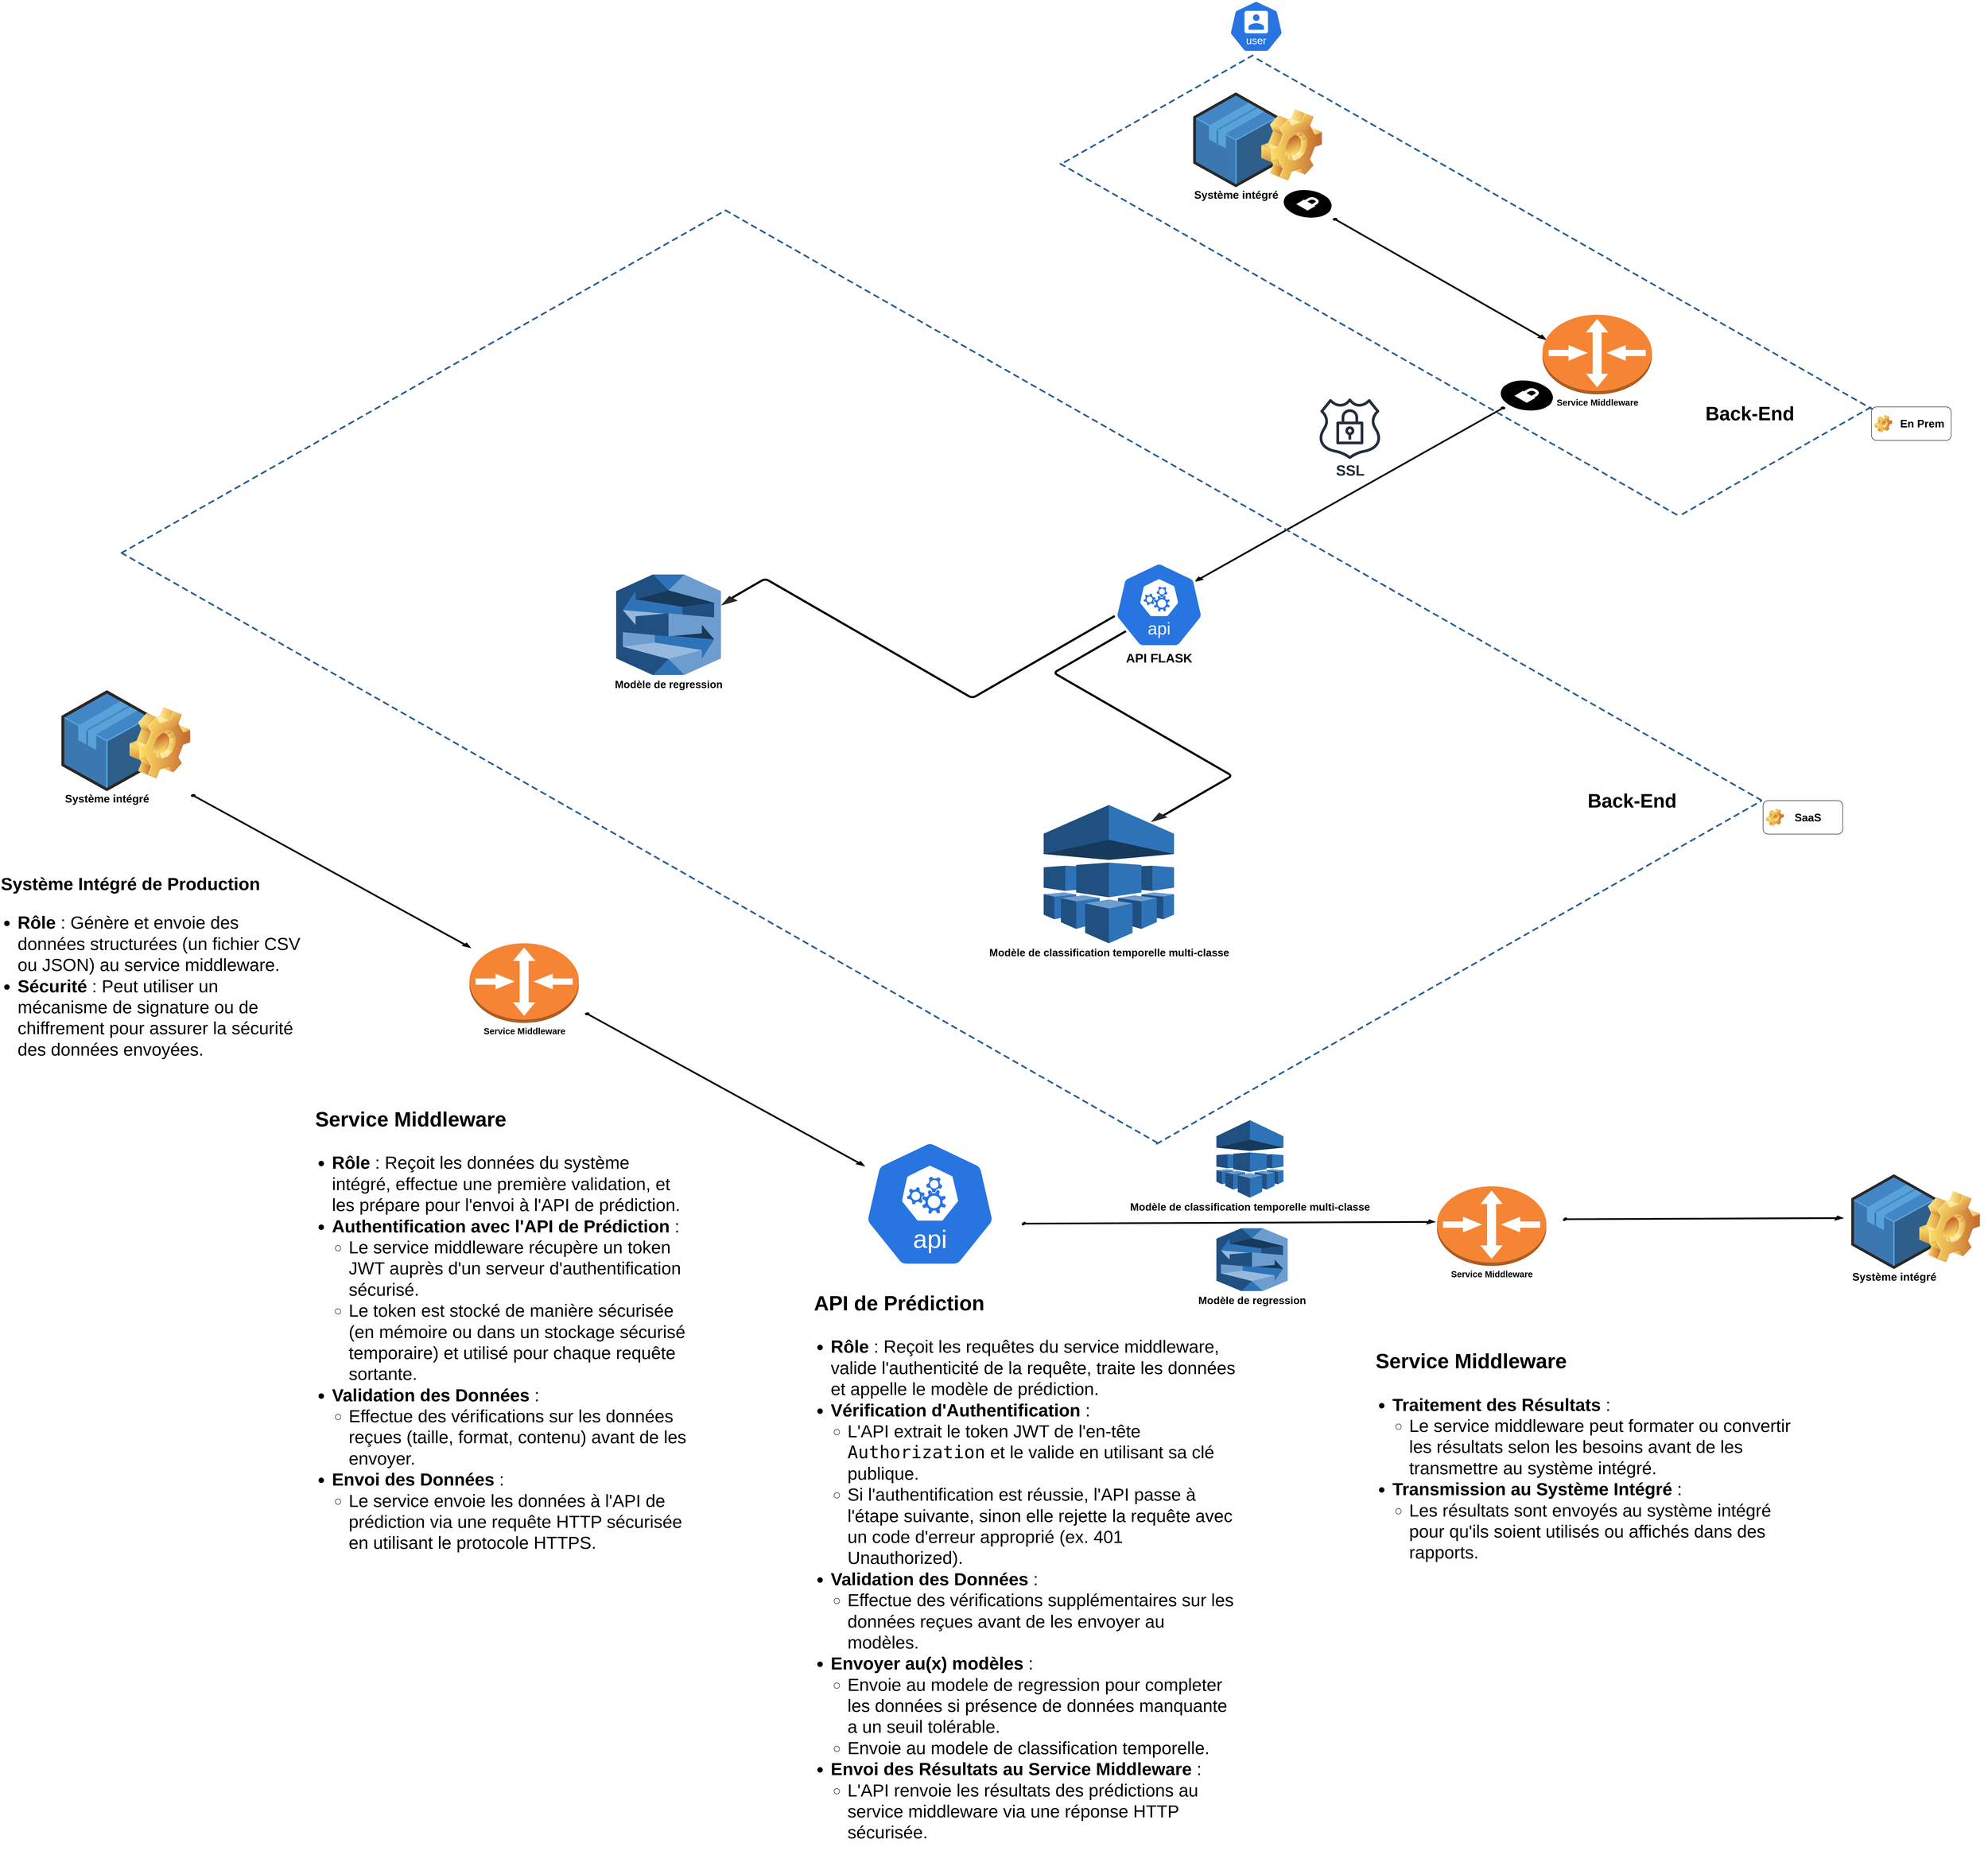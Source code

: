 <mxfile version="24.8.4" pages="2">
  <diagram name="Architecture prod" id="aaaa8250-4180-3840-79b5-4cada1eebb92">
    <mxGraphModel dx="5736" dy="2984" grid="1" gridSize="10" guides="1" tooltips="1" connect="1" arrows="1" fold="1" page="1" pageScale="1" pageWidth="1200" pageHeight="1600" background="none" math="0" shadow="0">
      <root>
        <mxCell id="0" />
        <mxCell id="1" parent="0" />
        <mxCell id="1a8abee3a6cfdf20-3" value="" style="edgeStyle=isometricEdgeStyle;endArrow=none;html=1;labelBackgroundColor=none;strokeWidth=5;fontFamily=Verdana;fontSize=12;entryX=0.147;entryY=0.797;entryDx=0;entryDy=0;entryPerimeter=0;exitX=0.733;exitY=0.679;exitDx=0;exitDy=0;exitPerimeter=0;" parent="1" edge="1" target="7sjfBeGrYH_YWyBwBAo9-1" source="d5ac148becb70bc-15">
          <mxGeometry width="50" height="100" relative="1" as="geometry">
            <mxPoint x="2831.24" y="1960" as="sourcePoint" />
            <mxPoint x="2690" y="1655.326" as="targetPoint" />
            <Array as="points">
              <mxPoint x="2781.24" y="1860" />
            </Array>
          </mxGeometry>
        </mxCell>
        <mxCell id="1a8abee3a6cfdf20-25" value="" style="verticalLabelPosition=bottom;html=1;verticalAlign=top;strokeWidth=1;dashed=0;shape=mxgraph.aws3d.arrowhead;aspect=fixed;rounded=1;shadow=0;comic=0;fillColor=none;fontFamily=Verdana;fontSize=12;fontColor=#000000;flipV=1;" parent="1" vertex="1">
          <mxGeometry x="1770" y="1551" width="40" height="23" as="geometry" />
        </mxCell>
        <mxCell id="1a8abee3a6cfdf20-36" value="" style="verticalLabelPosition=bottom;html=1;verticalAlign=top;strokeWidth=1;dashed=0;shape=mxgraph.aws3d.arrowSW;fillColor=#000000;aspect=fixed;rounded=1;shadow=0;comic=0;fontFamily=Verdana;fontSize=12" parent="1" vertex="1">
          <mxGeometry x="2900" y="1100" width="741" height="417.43" as="geometry" />
        </mxCell>
        <mxCell id="d5ac148becb70bc-8" value="" style="verticalLabelPosition=bottom;html=1;verticalAlign=top;strokeWidth=1;dashed=0;shape=mxgraph.aws3d.dashedArrowlessEdge;aspect=fixed;rounded=1;shadow=0;comic=0;fontFamily=Verdana;fontSize=12" parent="1" vertex="1">
          <mxGeometry x="2580" y="520" width="1475.12" height="840" as="geometry" />
        </mxCell>
        <mxCell id="d5ac148becb70bc-9" value="" style="verticalLabelPosition=bottom;html=1;verticalAlign=top;strokeWidth=1;dashed=0;shape=mxgraph.aws3d.dashedArrowlessEdge;aspect=fixed;rounded=1;shadow=0;comic=0;fontFamily=Verdana;fontSize=12" parent="1" vertex="1">
          <mxGeometry x="1781" y="631" width="2475.41" height="1410" as="geometry" />
        </mxCell>
        <mxCell id="d5ac148becb70bc-10" value="" style="verticalLabelPosition=bottom;html=1;verticalAlign=top;strokeWidth=1;dashed=0;shape=mxgraph.aws3d.dashedArrowlessEdge;fillColor=#000000;aspect=fixed;rounded=1;shadow=0;comic=0;fontFamily=Verdana;fontSize=12;fontColor=#000000;flipV=1;" parent="1" vertex="1">
          <mxGeometry x="2590" y="260" width="451" height="255.84" as="geometry" />
        </mxCell>
        <mxCell id="1a8abee3a6cfdf20-2" value="" style="verticalLabelPosition=bottom;html=1;verticalAlign=top;strokeWidth=1;dashed=0;shape=mxgraph.aws3d.secureConnection;fillColor=#000000;strokeColor=#ffffff;aspect=fixed;rounded=1;shadow=0;comic=0;fontSize=12;direction=east;" parent="1" vertex="1">
          <mxGeometry x="3112.13" y="581.7" width="114.87" height="67.92" as="geometry" />
        </mxCell>
        <mxCell id="d5ac148becb70bc-15" value="" style="verticalLabelPosition=bottom;html=1;verticalAlign=top;strokeWidth=1;dashed=0;shape=mxgraph.aws3d.arrowhead;aspect=fixed;rounded=1;shadow=0;comic=0;fillColor=none;fontFamily=Verdana;fontSize=12;fontColor=#000000;flipV=1;" parent="1" vertex="1">
          <mxGeometry x="2795.5" y="2068" width="40" height="23" as="geometry" />
        </mxCell>
        <mxCell id="d5ac148becb70bc-16" value="" style="verticalLabelPosition=bottom;html=1;verticalAlign=top;strokeWidth=1;dashed=0;shape=mxgraph.aws3d.secureConnection;fillColor=#000000;strokeColor=#ffffff;aspect=fixed;rounded=1;shadow=0;comic=0;fontSize=12" parent="1" vertex="1">
          <mxGeometry x="3630" y="1036" width="125.06" height="74" as="geometry" />
        </mxCell>
        <mxCell id="7sjfBeGrYH_YWyBwBAo9-1" value="&lt;font size=&quot;1&quot; style=&quot;&quot;&gt;&lt;b style=&quot;font-size: 30px;&quot;&gt;API FLASK&lt;/b&gt;&lt;/font&gt;" style="aspect=fixed;sketch=0;html=1;dashed=0;whitespace=wrap;verticalLabelPosition=bottom;verticalAlign=top;fillColor=#2875E2;strokeColor=#ffffff;points=[[0.005,0.63,0],[0.1,0.2,0],[0.9,0.2,0],[0.5,0,0],[0.995,0.63,0],[0.72,0.99,0],[0.5,1,0],[0.28,0.99,0]];shape=mxgraph.kubernetes.icon2;kubernetesLabel=1;prIcon=api" vertex="1" parent="1">
          <mxGeometry x="2708.43" y="1470" width="214.13" height="204.6" as="geometry" />
        </mxCell>
        <mxCell id="7sjfBeGrYH_YWyBwBAo9-3" value="Modèle de classification temporelle multi-classe" style="outlineConnect=0;dashed=0;verticalLabelPosition=bottom;verticalAlign=top;align=center;html=1;shape=mxgraph.aws3.machine_learning;fillColor=#2E73B8;gradientColor=none;fontSize=25;fontStyle=1" vertex="1" parent="1">
          <mxGeometry x="2540" y="2050" width="311" height="330" as="geometry" />
        </mxCell>
        <mxCell id="7sjfBeGrYH_YWyBwBAo9-5" value="" style="edgeStyle=isometricEdgeStyle;endArrow=none;html=1;labelBackgroundColor=none;strokeColor=#000000;strokeWidth=5;fontFamily=Verdana;fontSize=12;entryX=0.005;entryY=0.63;entryDx=0;entryDy=0;entryPerimeter=0;exitX=0.676;exitY=0.819;exitDx=0;exitDy=0;exitPerimeter=0;" edge="1" parent="1" source="1a8abee3a6cfdf20-25" target="7sjfBeGrYH_YWyBwBAo9-1">
          <mxGeometry width="50" height="100" relative="1" as="geometry">
            <mxPoint x="1770" y="1560" as="sourcePoint" />
            <mxPoint x="2694.334" y="1558.7" as="targetPoint" />
            <Array as="points">
              <mxPoint x="2047" y="1608.68" />
            </Array>
          </mxGeometry>
        </mxCell>
        <mxCell id="hHlsGOCPzUG4bOQRTyYM-1" value="" style="verticalLabelPosition=bottom;html=1;verticalAlign=top;strokeWidth=1;dashed=0;shape=mxgraph.aws3d.dashedArrowlessEdge;fillColor=#000000;aspect=fixed;rounded=1;shadow=0;comic=0;fontFamily=Verdana;fontSize=12;fontColor=#000000;flipV=1;" vertex="1" parent="1">
          <mxGeometry x="4064.12" y="1100" width="451" height="255.84" as="geometry" />
        </mxCell>
        <mxCell id="hHlsGOCPzUG4bOQRTyYM-2" value="" style="verticalLabelPosition=bottom;html=1;verticalAlign=top;strokeWidth=1;dashed=0;shape=mxgraph.aws3d.dashedArrowlessEdge;aspect=fixed;rounded=1;shadow=0;comic=0;fontFamily=Verdana;fontSize=12" vertex="1" parent="1">
          <mxGeometry x="3050" y="270" width="1475.12" height="840" as="geometry" />
        </mxCell>
        <mxCell id="hHlsGOCPzUG4bOQRTyYM-4" value="" style="verticalLabelPosition=bottom;html=1;verticalAlign=top;strokeWidth=1;align=center;outlineConnect=0;dashed=0;outlineConnect=0;shape=mxgraph.aws3d.arrowSE;fillColor=#000000;aspect=fixed;" vertex="1" parent="1">
          <mxGeometry x="3230" y="649.62" width="509.16" height="290.38" as="geometry" />
        </mxCell>
        <mxCell id="hHlsGOCPzUG4bOQRTyYM-7" value="" style="aspect=fixed;sketch=0;html=1;dashed=0;whitespace=wrap;verticalLabelPosition=bottom;verticalAlign=top;fillColor=#2875E2;strokeColor=#ffffff;points=[[0.005,0.63,0],[0.1,0.2,0],[0.9,0.2,0],[0.5,0,0],[0.995,0.63,0],[0.72,0.99,0],[0.5,1,0],[0.28,0.99,0]];shape=mxgraph.kubernetes.icon2;kubernetesLabel=1;prIcon=user" vertex="1" parent="1">
          <mxGeometry x="2982.24" y="130" width="129.89" height="124.16" as="geometry" />
        </mxCell>
        <mxCell id="hHlsGOCPzUG4bOQRTyYM-11" value="&lt;b&gt;&lt;font style=&quot;font-size: 21px;&quot;&gt;Service Middleware&lt;/font&gt;&lt;/b&gt;" style="outlineConnect=0;dashed=0;verticalLabelPosition=bottom;verticalAlign=top;align=center;html=1;shape=mxgraph.aws3.router;fillColor=#F58534;gradientColor=none;" vertex="1" parent="1">
          <mxGeometry x="3730" y="880" width="261" height="190" as="geometry" />
        </mxCell>
        <mxCell id="hHlsGOCPzUG4bOQRTyYM-19" value="&lt;b&gt;&lt;font style=&quot;font-size: 26px;&quot;&gt;Système intégré&lt;/font&gt;&lt;/b&gt;" style="verticalLabelPosition=bottom;html=1;verticalAlign=top;strokeWidth=1;align=center;outlineConnect=0;dashed=0;outlineConnect=0;shape=mxgraph.aws3d.application;fillColor=#4286c5;strokeColor=#57A2D8;aspect=fixed;" vertex="1" parent="1">
          <mxGeometry x="2900" y="353.28" width="197.17" height="218.8" as="geometry" />
        </mxCell>
        <mxCell id="hHlsGOCPzUG4bOQRTyYM-20" value="" style="image;html=1;image=img/lib/clip_art/general/Gear_128x128.png" vertex="1" parent="1">
          <mxGeometry x="3041" y="390" width="181" height="170" as="geometry" />
        </mxCell>
        <mxCell id="hHlsGOCPzUG4bOQRTyYM-21" value="&lt;span style=&quot;font-size: 25px; font-weight: 700;&quot;&gt;Modèle de regression&lt;/span&gt;" style="outlineConnect=0;dashed=0;verticalLabelPosition=bottom;verticalAlign=top;align=center;html=1;shape=mxgraph.aws3.lex;fillColor=#2E73B8;gradientColor=none;" vertex="1" parent="1">
          <mxGeometry x="1520" y="1500" width="250" height="240" as="geometry" />
        </mxCell>
        <mxCell id="hHlsGOCPzUG4bOQRTyYM-23" value="" style="verticalLabelPosition=bottom;html=1;verticalAlign=top;strokeWidth=1;dashed=0;shape=mxgraph.aws3d.dashedArrowlessEdge;fillColor=#000000;aspect=fixed;rounded=1;shadow=0;comic=0;fontFamily=Verdana;fontSize=12;fontColor=#000000;flipV=1;" vertex="1" parent="1">
          <mxGeometry x="2810" y="2041" width="1441" height="817.44" as="geometry" />
        </mxCell>
        <mxCell id="hHlsGOCPzUG4bOQRTyYM-24" value="" style="verticalLabelPosition=bottom;html=1;verticalAlign=top;strokeWidth=1;dashed=0;shape=mxgraph.aws3d.dashedArrowlessEdge;fillColor=#000000;aspect=fixed;rounded=1;shadow=0;comic=0;fontFamily=Verdana;fontSize=12;fontColor=#000000;flipV=1;" vertex="1" parent="1">
          <mxGeometry x="340" y="631" width="1441" height="817.44" as="geometry" />
        </mxCell>
        <mxCell id="hHlsGOCPzUG4bOQRTyYM-25" value="" style="verticalLabelPosition=bottom;html=1;verticalAlign=top;strokeWidth=1;dashed=0;shape=mxgraph.aws3d.dashedArrowlessEdge;aspect=fixed;rounded=1;shadow=0;comic=0;fontFamily=Verdana;fontSize=12" vertex="1" parent="1">
          <mxGeometry x="340" y="1448.44" width="2475.41" height="1410" as="geometry" />
        </mxCell>
        <mxCell id="hHlsGOCPzUG4bOQRTyYM-26" value="&lt;b&gt;&lt;font style=&quot;font-size: 26px;&quot;&gt;Système intégré&lt;/font&gt;&lt;/b&gt;" style="verticalLabelPosition=bottom;html=1;verticalAlign=top;strokeWidth=1;align=center;outlineConnect=0;dashed=0;outlineConnect=0;shape=mxgraph.aws3d.application;fillColor=#4286c5;strokeColor=#57A2D8;aspect=fixed;" vertex="1" parent="1">
          <mxGeometry x="200" y="1780" width="210" height="233.04" as="geometry" />
        </mxCell>
        <mxCell id="hHlsGOCPzUG4bOQRTyYM-27" value="" style="image;html=1;image=img/lib/clip_art/general/Gear_128x128.png" vertex="1" parent="1">
          <mxGeometry x="341" y="1816.72" width="181" height="170" as="geometry" />
        </mxCell>
        <mxCell id="hHlsGOCPzUG4bOQRTyYM-28" value="&lt;b&gt;&lt;font style=&quot;font-size: 46px;&quot;&gt;Back-End&lt;br&gt;&lt;/font&gt;&lt;/b&gt;" style="text;strokeColor=none;align=center;fillColor=none;html=1;verticalAlign=middle;whiteSpace=wrap;rounded=0;" vertex="1" parent="1">
          <mxGeometry x="3739.16" y="1960" width="410" height="160" as="geometry" />
        </mxCell>
        <mxCell id="hHlsGOCPzUG4bOQRTyYM-29" value="&lt;b&gt;&lt;font style=&quot;font-size: 46px;&quot;&gt;Back-End&lt;br&gt;&lt;/font&gt;&lt;/b&gt;" style="text;strokeColor=none;align=center;fillColor=none;html=1;verticalAlign=middle;whiteSpace=wrap;rounded=0;" vertex="1" parent="1">
          <mxGeometry x="4020" y="1036" width="410" height="160" as="geometry" />
        </mxCell>
        <mxCell id="hHlsGOCPzUG4bOQRTyYM-30" value="" style="verticalLabelPosition=bottom;html=1;verticalAlign=top;strokeWidth=1;align=center;outlineConnect=0;dashed=0;outlineConnect=0;shape=mxgraph.aws3d.arrowSE;fillColor=#000000;aspect=fixed;rotation=330;" vertex="1" parent="1">
          <mxGeometry x="3822.26" y="2871.11" width="581.56" height="332.32" as="geometry" />
        </mxCell>
        <mxCell id="hHlsGOCPzUG4bOQRTyYM-31" value="&lt;b&gt;&lt;font style=&quot;font-size: 21px;&quot;&gt;Service Middleware&lt;/font&gt;&lt;/b&gt;" style="outlineConnect=0;dashed=0;verticalLabelPosition=bottom;verticalAlign=top;align=center;html=1;shape=mxgraph.aws3.router;fillColor=#F58534;gradientColor=none;" vertex="1" parent="1">
          <mxGeometry x="1170" y="2380" width="261" height="190" as="geometry" />
        </mxCell>
        <mxCell id="hHlsGOCPzUG4bOQRTyYM-33" value="" style="aspect=fixed;sketch=0;html=1;dashed=0;whitespace=wrap;verticalLabelPosition=bottom;verticalAlign=top;fillColor=#2875E2;strokeColor=#ffffff;points=[[0.005,0.63,0],[0.1,0.2,0],[0.9,0.2,0],[0.5,0,0],[0.995,0.63,0],[0.72,0.99,0],[0.5,1,0],[0.28,0.99,0]];shape=mxgraph.kubernetes.icon2;kubernetesLabel=1;prIcon=api" vertex="1" parent="1">
          <mxGeometry x="2110.0" y="2850" width="317.78" height="303.64" as="geometry" />
        </mxCell>
        <mxCell id="hHlsGOCPzUG4bOQRTyYM-35" value="&lt;h3 style=&quot;font-size: 42px;&quot;&gt;&lt;strong style=&quot;font-size: 42px;&quot;&gt;Système Intégré de Production&lt;/strong&gt;&lt;/h3&gt;&lt;ul style=&quot;font-size: 42px;&quot;&gt;&lt;li style=&quot;font-size: 42px;&quot;&gt;&lt;strong style=&quot;font-size: 42px;&quot;&gt;Rôle&lt;/strong&gt; : Génère et envoie des données structurées (un fichier CSV ou JSON) au service middleware.&lt;/li&gt;&lt;li style=&quot;font-size: 42px;&quot;&gt;&lt;strong style=&quot;font-size: 42px;&quot;&gt;Sécurité&lt;/strong&gt; : Peut utiliser un mécanisme de signature ou de chiffrement pour assurer la sécurité des données envoyées.&lt;/li&gt;&lt;/ul&gt;" style="text;strokeColor=none;align=left;fillColor=none;html=1;verticalAlign=middle;whiteSpace=wrap;rounded=0;fontSize=42;" vertex="1" parent="1">
          <mxGeometry x="50" y="2110" width="720" height="651.2" as="geometry" />
        </mxCell>
        <mxCell id="hHlsGOCPzUG4bOQRTyYM-36" value="&lt;h3&gt;&lt;strong&gt;Service Middleware&lt;/strong&gt;&lt;/h3&gt;&lt;ul&gt;&lt;li&gt;&lt;strong&gt;Rôle&lt;/strong&gt; : Reçoit les données du système intégré, effectue une première validation, et les prépare pour l&#39;envoi à l&#39;API de prédiction.&lt;/li&gt;&lt;li&gt;&lt;strong&gt;Authentification avec l&#39;API de Prédiction&lt;/strong&gt; :&lt;ul&gt;&lt;li&gt;Le service middleware récupère un token JWT auprès d&#39;un serveur d&#39;authentification sécurisé.&lt;/li&gt;&lt;li&gt;Le token est stocké de manière sécurisée (en mémoire ou dans un stockage sécurisé temporaire) et utilisé pour chaque requête sortante.&lt;/li&gt;&lt;/ul&gt;&lt;/li&gt;&lt;li&gt;&lt;strong&gt;Validation des Données&lt;/strong&gt; :&lt;ul&gt;&lt;li&gt;Effectue des vérifications sur les données reçues (taille, format, contenu) avant de les envoyer.&lt;/li&gt;&lt;/ul&gt;&lt;/li&gt;&lt;li&gt;&lt;strong&gt;Envoi des Données&lt;/strong&gt; :&lt;ul&gt;&lt;li&gt;Le service envoie les données à l&#39;API de prédiction via une requête HTTP sécurisée en utilisant le protocole HTTPS.&lt;/li&gt;&lt;/ul&gt;&lt;/li&gt;&lt;/ul&gt;" style="text;strokeColor=none;align=left;fillColor=none;html=1;verticalAlign=middle;whiteSpace=wrap;rounded=0;fontSize=42;" vertex="1" parent="1">
          <mxGeometry x="800" y="2660" width="890" height="1280" as="geometry" />
        </mxCell>
        <mxCell id="hHlsGOCPzUG4bOQRTyYM-37" value="SSL" style="sketch=0;outlineConnect=0;fontColor=#232F3E;gradientColor=none;fillColor=#232F3D;strokeColor=none;dashed=0;verticalLabelPosition=bottom;verticalAlign=top;align=center;html=1;fontSize=35;fontStyle=1;aspect=fixed;pointerEvents=1;shape=mxgraph.aws4.ssl_padlock;" vertex="1" parent="1">
          <mxGeometry x="3196.5" y="1080" width="148" height="144.21" as="geometry" />
        </mxCell>
        <mxCell id="hHlsGOCPzUG4bOQRTyYM-38" value="&lt;h3&gt; &lt;strong&gt;API de Prédiction&lt;/strong&gt;&lt;/h3&gt;&lt;ul&gt;&lt;li&gt;&lt;strong&gt;Rôle&lt;/strong&gt; : Reçoit les requêtes du service middleware, valide l&#39;authenticité de la requête, traite les données et appelle le modèle de prédiction.&lt;/li&gt;&lt;li&gt;&lt;strong&gt;Vérification d&#39;Authentification&lt;/strong&gt; :&lt;ul&gt;&lt;li&gt;L&#39;API extrait le token JWT de l&#39;en-tête &lt;code&gt;Authorization&lt;/code&gt; et le valide en utilisant sa clé publique.&lt;/li&gt;&lt;li&gt;Si l&#39;authentification est réussie, l&#39;API passe à l&#39;étape suivante, sinon elle rejette la requête avec un code d&#39;erreur approprié (ex. 401 Unauthorized).&lt;/li&gt;&lt;/ul&gt;&lt;/li&gt;&lt;li&gt;&lt;strong&gt;Validation des Données&lt;/strong&gt;&amp;nbsp;:&lt;/li&gt;&lt;ul&gt;&lt;li&gt;Effectue des vérifications supplémentaires sur les données reçues avant de les envoyer au modèles.&lt;/li&gt;&lt;/ul&gt;&lt;li&gt;&lt;b&gt;Envoyer au(x) modèles&lt;/b&gt;&amp;nbsp;:&lt;/li&gt;&lt;ul&gt;&lt;li&gt;Envoie au modele de regression pour completer les données si présence de données manquante a un seuil tolérable.&lt;/li&gt;&lt;li&gt;Envoie au modele de classification temporelle.&amp;nbsp;&lt;/li&gt;&lt;/ul&gt;&lt;li&gt;&lt;strong&gt;Envoi des Résultats au Service Middleware&lt;/strong&gt; :&lt;ul&gt;&lt;li&gt;L&#39;API renvoie les résultats des prédictions au service middleware via une réponse HTTP sécurisée.&lt;/li&gt;&lt;/ul&gt;&lt;/li&gt;&lt;/ul&gt;" style="text;strokeColor=none;align=left;fillColor=none;html=1;verticalAlign=middle;whiteSpace=wrap;rounded=0;fontSize=42;" vertex="1" parent="1">
          <mxGeometry x="1990" y="3130" width="1010" height="1470" as="geometry" />
        </mxCell>
        <mxCell id="hHlsGOCPzUG4bOQRTyYM-39" value="Modèle de classification temporelle multi-classe" style="outlineConnect=0;dashed=0;verticalLabelPosition=bottom;verticalAlign=top;align=center;html=1;shape=mxgraph.aws3.machine_learning;fillColor=#2E73B8;gradientColor=none;fontSize=25;fontStyle=1" vertex="1" parent="1">
          <mxGeometry x="2952.13" y="2802.1" width="160" height="185" as="geometry" />
        </mxCell>
        <mxCell id="hHlsGOCPzUG4bOQRTyYM-40" value="&lt;b&gt;&lt;font style=&quot;font-size: 21px;&quot;&gt;Service Middleware&lt;/font&gt;&lt;/b&gt;" style="outlineConnect=0;dashed=0;verticalLabelPosition=bottom;verticalAlign=top;align=center;html=1;shape=mxgraph.aws3.router;fillColor=#F58534;gradientColor=none;" vertex="1" parent="1">
          <mxGeometry x="3478.16" y="2960" width="261" height="190" as="geometry" />
        </mxCell>
        <mxCell id="hHlsGOCPzUG4bOQRTyYM-41" value="&lt;b&gt;&lt;font style=&quot;font-size: 26px;&quot;&gt;Système intégré&lt;/font&gt;&lt;/b&gt;" style="verticalLabelPosition=bottom;html=1;verticalAlign=top;strokeWidth=1;align=center;outlineConnect=0;dashed=0;outlineConnect=0;shape=mxgraph.aws3d.application;fillColor=#4286c5;strokeColor=#57A2D8;aspect=fixed;" vertex="1" parent="1">
          <mxGeometry x="4470" y="2934.84" width="197.17" height="218.8" as="geometry" />
        </mxCell>
        <mxCell id="hHlsGOCPzUG4bOQRTyYM-42" value="" style="image;html=1;image=img/lib/clip_art/general/Gear_128x128.png" vertex="1" parent="1">
          <mxGeometry x="4611" y="2971.56" width="181" height="170" as="geometry" />
        </mxCell>
        <mxCell id="hHlsGOCPzUG4bOQRTyYM-44" value="&lt;h3&gt;&lt;strong&gt;Service Middleware&lt;/strong&gt;&lt;/h3&gt;&lt;ul&gt;&lt;li&gt;&lt;strong&gt;Traitement des Résultats&lt;/strong&gt; :&lt;ul&gt;&lt;li&gt;Le service middleware peut formater ou convertir les résultats selon les besoins avant de les transmettre au système intégré.&lt;/li&gt;&lt;/ul&gt;&lt;/li&gt;&lt;li&gt;&lt;strong&gt;Transmission au Système Intégré&lt;/strong&gt; :&lt;ul&gt;&lt;li&gt;Les résultats sont envoyés au système intégré pour qu&#39;ils soient utilisés ou affichés dans des rapports.&lt;/li&gt;&lt;/ul&gt;&lt;/li&gt;&lt;/ul&gt;" style="text;strokeColor=none;align=left;fillColor=none;html=1;verticalAlign=middle;whiteSpace=wrap;rounded=0;fontSize=42;" vertex="1" parent="1">
          <mxGeometry x="3330" y="3270" width="1010" height="660" as="geometry" />
        </mxCell>
        <mxCell id="hHlsGOCPzUG4bOQRTyYM-45" value="" style="verticalLabelPosition=bottom;html=1;verticalAlign=top;strokeWidth=1;align=center;outlineConnect=0;dashed=0;outlineConnect=0;shape=mxgraph.aws3d.arrowSE;fillColor=#000000;aspect=fixed;rotation=359;" vertex="1" parent="1">
          <mxGeometry x="1449.06" y="2540" width="660.94" height="377.68" as="geometry" />
        </mxCell>
        <mxCell id="hHlsGOCPzUG4bOQRTyYM-46" value="" style="verticalLabelPosition=bottom;html=1;verticalAlign=top;strokeWidth=1;align=center;outlineConnect=0;dashed=0;outlineConnect=0;shape=mxgraph.aws3d.arrowSE;fillColor=#000000;aspect=fixed;rotation=359;" vertex="1" parent="1">
          <mxGeometry x="509.06" y="2019.04" width="660.94" height="377.68" as="geometry" />
        </mxCell>
        <mxCell id="hHlsGOCPzUG4bOQRTyYM-47" value="" style="verticalLabelPosition=bottom;html=1;verticalAlign=top;strokeWidth=1;align=center;outlineConnect=0;dashed=0;outlineConnect=0;shape=mxgraph.aws3d.arrowSE;fillColor=#000000;aspect=fixed;rotation=330;" vertex="1" parent="1">
          <mxGeometry x="2551.81" y="2802.1" width="857.5" height="490" as="geometry" />
        </mxCell>
        <mxCell id="hHlsGOCPzUG4bOQRTyYM-48" value="&lt;span style=&quot;font-size: 25px; font-weight: 700;&quot;&gt;Modèle de regression&lt;/span&gt;" style="outlineConnect=0;dashed=0;verticalLabelPosition=bottom;verticalAlign=top;align=center;html=1;shape=mxgraph.aws3.lex;fillColor=#2E73B8;gradientColor=none;" vertex="1" parent="1">
          <mxGeometry x="2952.13" y="3060" width="170" height="150" as="geometry" />
        </mxCell>
        <mxCell id="OQBo0qPHunC7vxJaqfBw-2" value="&lt;font style=&quot;font-size: 26px;&quot;&gt;&amp;nbsp; &amp;nbsp;SaaS&lt;/font&gt;" style="label;whiteSpace=wrap;html=1;image=img/clipart/Gear_128x128.png" vertex="1" parent="1">
          <mxGeometry x="4256.41" y="2039.5" width="190" height="80" as="geometry" />
        </mxCell>
        <mxCell id="OQBo0qPHunC7vxJaqfBw-3" value="&lt;font style=&quot;font-size: 26px;&quot;&gt;&amp;nbsp; En Prem&lt;/font&gt;" style="label;whiteSpace=wrap;html=1;image=img/clipart/Gear_128x128.png" vertex="1" parent="1">
          <mxGeometry x="4515.12" y="1100" width="190" height="80" as="geometry" />
        </mxCell>
      </root>
    </mxGraphModel>
  </diagram>
  <diagram name="Architecture simulation" id="F5n3TCvaJlW5XLyTN0AO">
    <mxGraphModel dx="8370" dy="3730" grid="1" gridSize="10" guides="1" tooltips="1" connect="1" arrows="1" fold="1" page="1" pageScale="1" pageWidth="1200" pageHeight="1600" background="none" math="0" shadow="0">
      <root>
        <mxCell id="MEh04FWlceh6RmGHE6Cu-0" />
        <mxCell id="MEh04FWlceh6RmGHE6Cu-1" parent="MEh04FWlceh6RmGHE6Cu-0" />
        <mxCell id="MEh04FWlceh6RmGHE6Cu-2" value="" style="edgeStyle=isometricEdgeStyle;endArrow=none;html=1;labelBackgroundColor=none;strokeWidth=5;fontFamily=Verdana;fontSize=12;entryX=0.28;entryY=0.99;entryDx=0;entryDy=0;entryPerimeter=0;exitX=0.733;exitY=0.679;exitDx=0;exitDy=0;exitPerimeter=0;" edge="1" parent="MEh04FWlceh6RmGHE6Cu-1" source="MEh04FWlceh6RmGHE6Cu-10" target="MEh04FWlceh6RmGHE6Cu-12">
          <mxGeometry width="50" height="100" relative="1" as="geometry">
            <mxPoint x="2191.24" y="2550" as="sourcePoint" />
            <mxPoint x="2050" y="2245.326" as="targetPoint" />
            <Array as="points">
              <mxPoint x="2141.24" y="2450" />
            </Array>
          </mxGeometry>
        </mxCell>
        <mxCell id="MEh04FWlceh6RmGHE6Cu-3" value="" style="verticalLabelPosition=bottom;html=1;verticalAlign=top;strokeWidth=1;dashed=0;shape=mxgraph.aws3d.arrowhead;aspect=fixed;rounded=1;shadow=0;comic=0;fillColor=none;fontFamily=Verdana;fontSize=12;fontColor=#000000;flipV=1;" vertex="1" parent="MEh04FWlceh6RmGHE6Cu-1">
          <mxGeometry x="1130" y="2141" width="40" height="23" as="geometry" />
        </mxCell>
        <mxCell id="MEh04FWlceh6RmGHE6Cu-6" value="" style="verticalLabelPosition=bottom;html=1;verticalAlign=top;strokeWidth=1;dashed=0;shape=mxgraph.aws3d.dashedArrowlessEdge;aspect=fixed;rounded=1;shadow=0;comic=0;fontFamily=Verdana;fontSize=12" vertex="1" parent="MEh04FWlceh6RmGHE6Cu-1">
          <mxGeometry x="1850" y="1424.6" width="1475.12" height="840" as="geometry" />
        </mxCell>
        <mxCell id="MEh04FWlceh6RmGHE6Cu-7" value="" style="verticalLabelPosition=bottom;html=1;verticalAlign=top;strokeWidth=1;dashed=0;shape=mxgraph.aws3d.dashedArrowlessEdge;aspect=fixed;rounded=1;shadow=0;comic=0;fontFamily=Verdana;fontSize=12" vertex="1" parent="MEh04FWlceh6RmGHE6Cu-1">
          <mxGeometry x="1303.69" y="1460" width="2106.74" height="1200" as="geometry" />
        </mxCell>
        <mxCell id="MEh04FWlceh6RmGHE6Cu-8" value="" style="verticalLabelPosition=bottom;html=1;verticalAlign=top;strokeWidth=1;dashed=0;shape=mxgraph.aws3d.dashedArrowlessEdge;fillColor=#000000;aspect=fixed;rounded=1;shadow=0;comic=0;fontFamily=Verdana;fontSize=12;fontColor=#000000;flipV=1;" vertex="1" parent="MEh04FWlceh6RmGHE6Cu-1">
          <mxGeometry x="1860" y="1164.6" width="451" height="255.84" as="geometry" />
        </mxCell>
        <mxCell id="MEh04FWlceh6RmGHE6Cu-9" value="" style="verticalLabelPosition=bottom;html=1;verticalAlign=top;strokeWidth=1;dashed=0;shape=mxgraph.aws3d.secureConnection;fillColor=#000000;strokeColor=#ffffff;aspect=fixed;rounded=1;shadow=0;comic=0;fontSize=12;direction=east;" vertex="1" parent="MEh04FWlceh6RmGHE6Cu-1">
          <mxGeometry x="2610" y="1790" width="114.87" height="67.92" as="geometry" />
        </mxCell>
        <mxCell id="MEh04FWlceh6RmGHE6Cu-10" value="" style="verticalLabelPosition=bottom;html=1;verticalAlign=top;strokeWidth=1;dashed=0;shape=mxgraph.aws3d.arrowhead;aspect=fixed;rounded=1;shadow=0;comic=0;fillColor=none;fontFamily=Verdana;fontSize=12;fontColor=#000000;flipV=1;" vertex="1" parent="MEh04FWlceh6RmGHE6Cu-1">
          <mxGeometry x="2155.5" y="2658" width="40" height="23" as="geometry" />
        </mxCell>
        <mxCell id="MEh04FWlceh6RmGHE6Cu-11" value="" style="verticalLabelPosition=bottom;html=1;verticalAlign=top;strokeWidth=1;dashed=0;shape=mxgraph.aws3d.secureConnection;fillColor=#000000;strokeColor=#ffffff;aspect=fixed;rounded=1;shadow=0;comic=0;fontSize=12" vertex="1" parent="MEh04FWlceh6RmGHE6Cu-1">
          <mxGeometry x="3197.94" y="1390.8" width="125.06" height="74" as="geometry" />
        </mxCell>
        <mxCell id="MEh04FWlceh6RmGHE6Cu-12" value="&lt;b&gt;&lt;font style=&quot;font-size: 28px;&quot;&gt;API FLASK&lt;/font&gt;&lt;/b&gt;" style="aspect=fixed;sketch=0;html=1;dashed=0;whitespace=wrap;verticalLabelPosition=bottom;verticalAlign=top;fillColor=#2875E2;strokeColor=#ffffff;points=[[0.005,0.63,0],[0.1,0.2,0],[0.9,0.2,0],[0.5,0,0],[0.995,0.63,0],[0.72,0.99,0],[0.5,1,0],[0.28,0.99,0]];shape=mxgraph.kubernetes.icon2;kubernetesLabel=1;prIcon=api" vertex="1" parent="MEh04FWlceh6RmGHE6Cu-1">
          <mxGeometry x="2055.05" y="2060" width="214.13" height="204.6" as="geometry" />
        </mxCell>
        <mxCell id="MEh04FWlceh6RmGHE6Cu-13" value="Modèle de classification temporelle multi-classe" style="outlineConnect=0;dashed=0;verticalLabelPosition=bottom;verticalAlign=top;align=center;html=1;shape=mxgraph.aws3.machine_learning;fillColor=#2E73B8;gradientColor=none;fontSize=25;fontStyle=1" vertex="1" parent="MEh04FWlceh6RmGHE6Cu-1">
          <mxGeometry x="1900" y="2640" width="311" height="330" as="geometry" />
        </mxCell>
        <mxCell id="MEh04FWlceh6RmGHE6Cu-14" value="" style="edgeStyle=isometricEdgeStyle;endArrow=none;html=1;labelBackgroundColor=none;strokeColor=#000000;strokeWidth=5;fontFamily=Verdana;fontSize=12;entryX=0.135;entryY=0.802;entryDx=0;entryDy=0;entryPerimeter=0;exitX=0.676;exitY=0.819;exitDx=0;exitDy=0;exitPerimeter=0;" edge="1" parent="MEh04FWlceh6RmGHE6Cu-1" source="MEh04FWlceh6RmGHE6Cu-3" target="MEh04FWlceh6RmGHE6Cu-12">
          <mxGeometry width="50" height="100" relative="1" as="geometry">
            <mxPoint x="1130" y="2150" as="sourcePoint" />
            <mxPoint x="2054.334" y="2148.7" as="targetPoint" />
            <Array as="points">
              <mxPoint x="1407" y="2198.68" />
            </Array>
          </mxGeometry>
        </mxCell>
        <mxCell id="MEh04FWlceh6RmGHE6Cu-15" value="" style="verticalLabelPosition=bottom;html=1;verticalAlign=top;strokeWidth=1;dashed=0;shape=mxgraph.aws3d.dashedArrowlessEdge;fillColor=#000000;aspect=fixed;rounded=1;shadow=0;comic=0;fontFamily=Verdana;fontSize=12;fontColor=#000000;flipV=1;" vertex="1" parent="MEh04FWlceh6RmGHE6Cu-1">
          <mxGeometry x="3334.12" y="2004.6" width="451" height="255.84" as="geometry" />
        </mxCell>
        <mxCell id="MEh04FWlceh6RmGHE6Cu-16" value="" style="verticalLabelPosition=bottom;html=1;verticalAlign=top;strokeWidth=1;dashed=0;shape=mxgraph.aws3d.dashedArrowlessEdge;aspect=fixed;rounded=1;shadow=0;comic=0;fontFamily=Verdana;fontSize=12" vertex="1" parent="MEh04FWlceh6RmGHE6Cu-1">
          <mxGeometry x="2320" y="1174.6" width="1475.12" height="840" as="geometry" />
        </mxCell>
        <mxCell id="MEh04FWlceh6RmGHE6Cu-18" value="" style="aspect=fixed;sketch=0;html=1;dashed=0;whitespace=wrap;verticalLabelPosition=bottom;verticalAlign=top;fillColor=#2875E2;strokeColor=#ffffff;points=[[0.005,0.63,0],[0.1,0.2,0],[0.9,0.2,0],[0.5,0,0],[0.995,0.63,0],[0.72,0.99,0],[0.5,1,0],[0.28,0.99,0]];shape=mxgraph.kubernetes.icon2;kubernetesLabel=1;prIcon=user" vertex="1" parent="MEh04FWlceh6RmGHE6Cu-1">
          <mxGeometry x="3270.16" y="1240.8" width="177.85" height="170" as="geometry" />
        </mxCell>
        <mxCell id="MEh04FWlceh6RmGHE6Cu-23" value="&lt;span style=&quot;font-size: 25px; font-weight: 700;&quot;&gt;Modèle de regression&lt;/span&gt;" style="outlineConnect=0;dashed=0;verticalLabelPosition=bottom;verticalAlign=top;align=center;html=1;shape=mxgraph.aws3.lex;fillColor=#2E73B8;gradientColor=none;" vertex="1" parent="MEh04FWlceh6RmGHE6Cu-1">
          <mxGeometry x="880" y="2090" width="250" height="240" as="geometry" />
        </mxCell>
        <mxCell id="MEh04FWlceh6RmGHE6Cu-24" value="" style="verticalLabelPosition=bottom;html=1;verticalAlign=top;strokeWidth=1;dashed=0;shape=mxgraph.aws3d.dashedArrowlessEdge;fillColor=#000000;aspect=fixed;rounded=1;shadow=0;comic=0;fontFamily=Verdana;fontSize=12;fontColor=#000000;flipV=1;" vertex="1" parent="MEh04FWlceh6RmGHE6Cu-1">
          <mxGeometry x="2269.18" y="2660" width="1145.83" height="650" as="geometry" />
        </mxCell>
        <mxCell id="MEh04FWlceh6RmGHE6Cu-25" value="" style="verticalLabelPosition=bottom;html=1;verticalAlign=top;strokeWidth=1;dashed=0;shape=mxgraph.aws3d.dashedArrowlessEdge;fillColor=#000000;aspect=fixed;rounded=1;shadow=0;comic=0;fontFamily=Verdana;fontSize=12;fontColor=#000000;flipV=1;" vertex="1" parent="MEh04FWlceh6RmGHE6Cu-1">
          <mxGeometry x="180" y="1470" width="1123.69" height="637.44" as="geometry" />
        </mxCell>
        <mxCell id="MEh04FWlceh6RmGHE6Cu-26" value="" style="verticalLabelPosition=bottom;html=1;verticalAlign=top;strokeWidth=1;dashed=0;shape=mxgraph.aws3d.dashedArrowlessEdge;aspect=fixed;rounded=1;shadow=0;comic=0;fontFamily=Verdana;fontSize=12" vertex="1" parent="MEh04FWlceh6RmGHE6Cu-1">
          <mxGeometry x="180" y="2120" width="2089.18" height="1190" as="geometry" />
        </mxCell>
        <mxCell id="MEh04FWlceh6RmGHE6Cu-27" value="&lt;b&gt;&lt;font style=&quot;font-size: 26px;&quot;&gt;Système intégré&lt;/font&gt;&lt;/b&gt;" style="verticalLabelPosition=bottom;html=1;verticalAlign=top;strokeWidth=1;align=center;outlineConnect=0;dashed=0;outlineConnect=0;shape=mxgraph.aws3d.application;fillColor=#4286c5;strokeColor=#57A2D8;aspect=fixed;" vertex="1" parent="MEh04FWlceh6RmGHE6Cu-1">
          <mxGeometry x="-864.8" y="2660" width="210" height="233.04" as="geometry" />
        </mxCell>
        <mxCell id="MEh04FWlceh6RmGHE6Cu-28" value="" style="image;html=1;image=img/lib/clip_art/general/Gear_128x128.png" vertex="1" parent="MEh04FWlceh6RmGHE6Cu-1">
          <mxGeometry x="-723.8" y="2696.72" width="181" height="170" as="geometry" />
        </mxCell>
        <mxCell id="MEh04FWlceh6RmGHE6Cu-29" value="&lt;b&gt;&lt;font style=&quot;font-size: 46px;&quot;&gt;Back-End&lt;/font&gt;&lt;/b&gt;" style="text;strokeColor=none;align=center;fillColor=none;html=1;verticalAlign=middle;whiteSpace=wrap;rounded=0;" vertex="1" parent="MEh04FWlceh6RmGHE6Cu-1">
          <mxGeometry x="2880" y="2600" width="410" height="160" as="geometry" />
        </mxCell>
        <mxCell id="MEh04FWlceh6RmGHE6Cu-30" value="&lt;b&gt;&lt;font style=&quot;font-size: 46px;&quot;&gt;Front-End&lt;/font&gt;&lt;/b&gt;" style="text;strokeColor=none;align=center;fillColor=none;html=1;verticalAlign=middle;whiteSpace=wrap;rounded=0;" vertex="1" parent="MEh04FWlceh6RmGHE6Cu-1">
          <mxGeometry x="3385.12" y="1914.6" width="410" height="160" as="geometry" />
        </mxCell>
        <mxCell id="MEh04FWlceh6RmGHE6Cu-31" value="" style="verticalLabelPosition=bottom;html=1;verticalAlign=top;strokeWidth=1;align=center;outlineConnect=0;dashed=0;outlineConnect=0;shape=mxgraph.aws3d.arrowSE;fillColor=#000000;aspect=fixed;rotation=330;" vertex="1" parent="MEh04FWlceh6RmGHE6Cu-1">
          <mxGeometry x="3850" y="3787.84" width="550.07" height="314.33" as="geometry" />
        </mxCell>
        <mxCell id="MEh04FWlceh6RmGHE6Cu-33" value="" style="aspect=fixed;sketch=0;html=1;dashed=0;whitespace=wrap;verticalLabelPosition=bottom;verticalAlign=top;fillColor=#2875E2;strokeColor=#ffffff;points=[[0.005,0.63,0],[0.1,0.2,0],[0.9,0.2,0],[0.5,0,0],[0.995,0.63,0],[0.72,0.99,0],[0.5,1,0],[0.28,0.99,0]];shape=mxgraph.kubernetes.icon2;kubernetesLabel=1;prIcon=api" vertex="1" parent="MEh04FWlceh6RmGHE6Cu-1">
          <mxGeometry x="1870" y="3756.36" width="317.78" height="303.64" as="geometry" />
        </mxCell>
        <mxCell id="MEh04FWlceh6RmGHE6Cu-34" value="&lt;strong style=&quot;background-color: initial;&quot;&gt;Système Intégré de Production&lt;/strong&gt;&lt;br&gt;&lt;ul&gt;&lt;li&gt;&lt;strong style=&quot;background-color: initial;&quot;&gt;Collecte des données de capteurs &lt;/strong&gt;&lt;span style=&quot;background-color: initial;&quot;&gt;Le système intégré dans l&#39;infrastructure de production collecte les données des capteurs (ex: température, pression) en temps réel. Ces données sont traitées et sauvegardées périodiquement sous forme de fichiers CSV.&lt;/span&gt;&lt;/li&gt;&lt;/ul&gt;" style="text;strokeColor=none;align=left;fillColor=none;html=1;verticalAlign=middle;whiteSpace=wrap;rounded=0;fontSize=42;" vertex="1" parent="MEh04FWlceh6RmGHE6Cu-1">
          <mxGeometry x="-1070" y="2920" width="890" height="620.29" as="geometry" />
        </mxCell>
        <mxCell id="MEh04FWlceh6RmGHE6Cu-35" value="&lt;h3&gt;Génération des données temporelles&lt;/h3&gt;&lt;ul&gt;&lt;li&gt;&lt;strong&gt;Rôle&lt;/strong&gt; : Le système génère et sauvegarde les données des capteurs sous format csv dans un entrepôt de données accessible a l&#39;utilisateur pour téléchargement avec des accès sécurisés.&lt;/li&gt;&lt;/ul&gt;" style="text;strokeColor=none;align=left;fillColor=none;html=1;verticalAlign=middle;whiteSpace=wrap;rounded=0;fontSize=42;" vertex="1" parent="MEh04FWlceh6RmGHE6Cu-1">
          <mxGeometry x="-560" y="3623.84" width="890" height="450" as="geometry" />
        </mxCell>
        <mxCell id="MEh04FWlceh6RmGHE6Cu-38" value="Modèle de classification temporelle multi-classe" style="outlineConnect=0;dashed=0;verticalLabelPosition=bottom;verticalAlign=top;align=center;html=1;shape=mxgraph.aws3.machine_learning;fillColor=#2E73B8;gradientColor=none;fontSize=25;fontStyle=1" vertex="1" parent="MEh04FWlceh6RmGHE6Cu-1">
          <mxGeometry x="2790" y="3707.74" width="160" height="185" as="geometry" />
        </mxCell>
        <mxCell id="MEh04FWlceh6RmGHE6Cu-40" value="&lt;b&gt;&lt;font style=&quot;font-size: 26px;&quot;&gt;Système intégré&lt;/font&gt;&lt;/b&gt;" style="verticalLabelPosition=bottom;html=1;verticalAlign=top;strokeWidth=1;align=center;outlineConnect=0;dashed=0;outlineConnect=0;shape=mxgraph.aws3d.application;fillColor=#4286c5;strokeColor=#57A2D8;aspect=fixed;" vertex="1" parent="MEh04FWlceh6RmGHE6Cu-1">
          <mxGeometry x="5184" y="3820.0" width="197.17" height="218.8" as="geometry" />
        </mxCell>
        <mxCell id="MEh04FWlceh6RmGHE6Cu-41" value="" style="image;html=1;image=img/lib/clip_art/general/Gear_128x128.png" vertex="1" parent="MEh04FWlceh6RmGHE6Cu-1">
          <mxGeometry x="5320" y="3880" width="181" height="170" as="geometry" />
        </mxCell>
        <mxCell id="MEh04FWlceh6RmGHE6Cu-44" value="" style="verticalLabelPosition=bottom;html=1;verticalAlign=top;strokeWidth=1;align=center;outlineConnect=0;dashed=0;outlineConnect=0;shape=mxgraph.aws3d.arrowSE;fillColor=#000000;aspect=fixed;rotation=60;" vertex="1" parent="MEh04FWlceh6RmGHE6Cu-1">
          <mxGeometry x="-817.78" y="3507.03" width="280" height="160" as="geometry" />
        </mxCell>
        <mxCell id="MEh04FWlceh6RmGHE6Cu-46" value="&lt;span style=&quot;font-size: 25px; font-weight: 700;&quot;&gt;Modèle de regression&lt;/span&gt;" style="outlineConnect=0;dashed=0;verticalLabelPosition=bottom;verticalAlign=top;align=center;html=1;shape=mxgraph.aws3.lex;fillColor=#2E73B8;gradientColor=none;" vertex="1" parent="MEh04FWlceh6RmGHE6Cu-1">
          <mxGeometry x="2810" y="3957.2" width="170" height="150" as="geometry" />
        </mxCell>
        <mxCell id="7w96Mp5E0gQdhD_1bvZw-0" value="" style="verticalLabelPosition=bottom;html=1;verticalAlign=top;strokeWidth=1;dashed=0;shape=mxgraph.aws3d.dashedArrowlessEdge;aspect=fixed;rounded=1;shadow=0;comic=0;fontFamily=Verdana;fontSize=12" vertex="1" parent="MEh04FWlceh6RmGHE6Cu-1">
          <mxGeometry x="2530" y="409.29" width="2004.6" height="1141.51" as="geometry" />
        </mxCell>
        <mxCell id="7w96Mp5E0gQdhD_1bvZw-1" value="" style="verticalLabelPosition=bottom;html=1;verticalAlign=top;strokeWidth=1;dashed=0;shape=mxgraph.aws3d.dashedArrowlessEdge;fillColor=#000000;aspect=fixed;rounded=1;shadow=0;comic=0;fontFamily=Verdana;fontSize=12;fontColor=#000000;flipV=1;" vertex="1" parent="MEh04FWlceh6RmGHE6Cu-1">
          <mxGeometry x="2543" y="40" width="651" height="369.29" as="geometry" />
        </mxCell>
        <mxCell id="7w96Mp5E0gQdhD_1bvZw-3" value="" style="verticalLabelPosition=bottom;html=1;verticalAlign=top;strokeWidth=1;dashed=0;shape=mxgraph.aws3d.dashedArrowlessEdge;fillColor=#000000;aspect=fixed;rounded=1;shadow=0;comic=0;fontFamily=Verdana;fontSize=12;fontColor=#000000;flipV=1;" vertex="1" parent="MEh04FWlceh6RmGHE6Cu-1">
          <mxGeometry x="4523" y="1175.4" width="661" height="374.97" as="geometry" />
        </mxCell>
        <mxCell id="7w96Mp5E0gQdhD_1bvZw-5" value="" style="verticalLabelPosition=bottom;html=1;verticalAlign=top;strokeWidth=1;align=center;outlineConnect=0;dashed=0;outlineConnect=0;shape=mxgraph.aws3d.arrowSE;fillColor=#000000;aspect=fixed;" vertex="1" parent="MEh04FWlceh6RmGHE6Cu-1">
          <mxGeometry x="3400" y="553.39" width="582.16" height="332.01" as="geometry" />
        </mxCell>
        <mxCell id="7w96Mp5E0gQdhD_1bvZw-8" value="&lt;b&gt;&lt;font style=&quot;font-size: 26px;&quot;&gt;Système intégré&lt;/font&gt;&lt;/b&gt;" style="verticalLabelPosition=bottom;html=1;verticalAlign=top;strokeWidth=1;align=center;outlineConnect=0;dashed=0;outlineConnect=0;shape=mxgraph.aws3d.application;fillColor=#4286c5;strokeColor=#57A2D8;aspect=fixed;" vertex="1" parent="MEh04FWlceh6RmGHE6Cu-1">
          <mxGeometry x="3143" y="298.68" width="197.17" height="218.8" as="geometry" />
        </mxCell>
        <mxCell id="7w96Mp5E0gQdhD_1bvZw-9" value="" style="image;html=1;image=img/lib/clip_art/general/Gear_128x128.png" vertex="1" parent="MEh04FWlceh6RmGHE6Cu-1">
          <mxGeometry x="3284" y="335.4" width="181" height="170" as="geometry" />
        </mxCell>
        <mxCell id="7w96Mp5E0gQdhD_1bvZw-10" value="&lt;b&gt;&lt;font style=&quot;font-size: 46px;&quot;&gt;Back-End&lt;/font&gt;&lt;/b&gt;" style="text;strokeColor=none;align=center;fillColor=none;html=1;verticalAlign=middle;whiteSpace=wrap;rounded=0;" vertex="1" parent="MEh04FWlceh6RmGHE6Cu-1">
          <mxGeometry x="4673" y="1090.8" width="410" height="160" as="geometry" />
        </mxCell>
        <mxCell id="7w96Mp5E0gQdhD_1bvZw-11" value="" style="verticalLabelPosition=bottom;html=1;verticalAlign=top;strokeWidth=1;dashed=0;shape=mxgraph.aws3d.dashedArrowlessEdge;aspect=fixed;rounded=1;shadow=0;comic=0;fontFamily=Verdana;fontSize=12" vertex="1" parent="MEh04FWlceh6RmGHE6Cu-1">
          <mxGeometry x="3183" y="40.0" width="1993.87" height="1135.4" as="geometry" />
        </mxCell>
        <mxCell id="7w96Mp5E0gQdhD_1bvZw-12" value="" style="verticalLabelPosition=bottom;aspect=fixed;html=1;shape=mxgraph.salesforce.web;" vertex="1" parent="MEh04FWlceh6RmGHE6Cu-1">
          <mxGeometry x="2630" y="1554.6" width="291.14" height="230" as="geometry" />
        </mxCell>
        <mxCell id="-FoQ5S4Xqof3RG6SGwV2-0" value="" style="verticalLabelPosition=bottom;html=1;verticalAlign=top;strokeWidth=1;dashed=0;shape=mxgraph.aws3d.arrowSW;fillColor=#000000;aspect=fixed;rounded=1;shadow=0;comic=0;fontFamily=Verdana;fontSize=12" vertex="1" parent="MEh04FWlceh6RmGHE6Cu-1">
          <mxGeometry x="2200" y="1840" width="431" height="242.8" as="geometry" />
        </mxCell>
        <mxCell id="-FoQ5S4Xqof3RG6SGwV2-1" value="" style="verticalLabelPosition=bottom;html=1;verticalAlign=top;strokeWidth=1;dashed=0;shape=mxgraph.aws3d.arrowSW;fillColor=#000000;aspect=fixed;rounded=1;shadow=0;comic=0;fontFamily=Verdana;fontSize=12" vertex="1" parent="MEh04FWlceh6RmGHE6Cu-1">
          <mxGeometry x="2923" y="1448.41" width="302.24" height="170.26" as="geometry" />
        </mxCell>
        <mxCell id="-FoQ5S4Xqof3RG6SGwV2-2" value="" style="verticalLabelPosition=bottom;html=1;verticalAlign=top;strokeWidth=1;dashed=0;shape=mxgraph.aws3d.arrowSW;fillColor=#000000;aspect=fixed;rounded=1;shadow=0;comic=0;fontFamily=Verdana;fontSize=12" vertex="1" parent="MEh04FWlceh6RmGHE6Cu-1">
          <mxGeometry x="3441.5" y="980.8" width="550.76" height="310.26" as="geometry" />
        </mxCell>
        <mxCell id="DWY5Lpk2v1SRJXLDwO9G-0" value="" style="shape=image;html=1;verticalAlign=top;verticalLabelPosition=bottom;labelBackgroundColor=#ffffff;imageAspect=0;aspect=fixed;image=https://cdn3.iconfinder.com/data/icons/document-icons-2/30/647708-excel-128.png" vertex="1" parent="MEh04FWlceh6RmGHE6Cu-1">
          <mxGeometry x="4000" y="852.8" width="187.2" height="187.2" as="geometry" />
        </mxCell>
        <mxCell id="FOiixVVrzLgUGiYo-TVB-0" value="&lt;font style=&quot;font-size: 26px;&quot;&gt;&amp;nbsp; &amp;nbsp;SaaS&lt;/font&gt;" style="label;whiteSpace=wrap;html=1;image=img/clipart/Gear_128x128.png" vertex="1" parent="MEh04FWlceh6RmGHE6Cu-1">
          <mxGeometry x="4505.42" y="2280" width="190" height="80" as="geometry" />
        </mxCell>
        <mxCell id="FOiixVVrzLgUGiYo-TVB-1" value="&lt;font style=&quot;font-size: 26px;&quot;&gt;&amp;nbsp; En Prem&lt;/font&gt;" style="label;whiteSpace=wrap;html=1;image=img/clipart/Gear_128x128.png" vertex="1" parent="MEh04FWlceh6RmGHE6Cu-1">
          <mxGeometry x="5184" y="1170.8" width="190" height="80" as="geometry" />
        </mxCell>
        <mxCell id="FOiixVVrzLgUGiYo-TVB-2" value="" style="verticalLabelPosition=bottom;html=1;verticalAlign=top;strokeWidth=1;dashed=0;shape=mxgraph.aws3d.dashedArrowlessEdge;aspect=fixed;rounded=1;shadow=0;comic=0;fontFamily=Verdana;fontSize=12" vertex="1" parent="MEh04FWlceh6RmGHE6Cu-1">
          <mxGeometry x="1820" y="750.8" width="2685.42" height="1529.2" as="geometry" />
        </mxCell>
        <mxCell id="FOiixVVrzLgUGiYo-TVB-3" value="" style="verticalLabelPosition=bottom;html=1;verticalAlign=top;strokeWidth=1;dashed=0;shape=mxgraph.aws3d.dashedArrowlessEdge;fillColor=#000000;aspect=fixed;rounded=1;shadow=0;comic=0;fontFamily=Verdana;fontSize=12;fontColor=#000000;flipV=1;" vertex="1" parent="MEh04FWlceh6RmGHE6Cu-1">
          <mxGeometry x="2320" y="2280" width="2185.42" height="1239.73" as="geometry" />
        </mxCell>
        <mxCell id="FOiixVVrzLgUGiYo-TVB-4" value="" style="verticalLabelPosition=bottom;html=1;verticalAlign=top;strokeWidth=1;dashed=0;shape=mxgraph.aws3d.dashedArrowlessEdge;fillColor=#000000;aspect=fixed;rounded=1;shadow=0;comic=0;fontFamily=Verdana;fontSize=12;fontColor=#000000;flipV=1;" vertex="1" parent="MEh04FWlceh6RmGHE6Cu-1">
          <mxGeometry x="-360" y="750.8" width="2185.42" height="1239.73" as="geometry" />
        </mxCell>
        <mxCell id="FOiixVVrzLgUGiYo-TVB-5" value="" style="verticalLabelPosition=bottom;html=1;verticalAlign=top;strokeWidth=1;dashed=0;shape=mxgraph.aws3d.dashedArrowlessEdge;aspect=fixed;rounded=1;shadow=0;comic=0;fontFamily=Verdana;fontSize=12" vertex="1" parent="MEh04FWlceh6RmGHE6Cu-1">
          <mxGeometry x="-360" y="2004.6" width="2685.42" height="1529.2" as="geometry" />
        </mxCell>
        <mxCell id="FOiixVVrzLgUGiYo-TVB-6" value="" style="shape=image;html=1;verticalAlign=top;verticalLabelPosition=bottom;labelBackgroundColor=#ffffff;imageAspect=0;aspect=fixed;image=https://cdn3.iconfinder.com/data/icons/document-icons-2/30/647708-excel-128.png" vertex="1" parent="MEh04FWlceh6RmGHE6Cu-1">
          <mxGeometry x="-787" y="3770.0" width="187.2" height="187.2" as="geometry" />
        </mxCell>
        <mxCell id="FOiixVVrzLgUGiYo-TVB-8" value="" style="aspect=fixed;sketch=0;html=1;dashed=0;whitespace=wrap;verticalLabelPosition=bottom;verticalAlign=top;fillColor=#2875E2;strokeColor=#ffffff;points=[[0.005,0.63,0],[0.1,0.2,0],[0.9,0.2,0],[0.5,0,0],[0.995,0.63,0],[0.72,0.99,0],[0.5,1,0],[0.28,0.99,0]];shape=mxgraph.kubernetes.icon2;kubernetesLabel=1;prIcon=user" vertex="1" parent="MEh04FWlceh6RmGHE6Cu-1">
          <mxGeometry x="-825.27" y="4340" width="282.47" height="270" as="geometry" />
        </mxCell>
        <mxCell id="FOiixVVrzLgUGiYo-TVB-9" value="" style="verticalLabelPosition=bottom;aspect=fixed;html=1;shape=mxgraph.salesforce.web;" vertex="1" parent="MEh04FWlceh6RmGHE6Cu-1">
          <mxGeometry x="808.86" y="3844.42" width="291.14" height="230" as="geometry" />
        </mxCell>
        <mxCell id="FOiixVVrzLgUGiYo-TVB-11" value="" style="verticalLabelPosition=bottom;html=1;verticalAlign=top;strokeWidth=1;dashed=0;shape=mxgraph.aws3d.secureConnection;fillColor=#000000;strokeColor=#ffffff;aspect=fixed;rounded=1;shadow=0;comic=0;fontSize=12;rotation=327;" vertex="1" parent="MEh04FWlceh6RmGHE6Cu-1">
          <mxGeometry x="1100" y="3908" width="125.06" height="74" as="geometry" />
        </mxCell>
        <mxCell id="FOiixVVrzLgUGiYo-TVB-12" value="" style="verticalLabelPosition=bottom;html=1;verticalAlign=top;strokeWidth=1;align=center;outlineConnect=0;dashed=0;outlineConnect=0;shape=mxgraph.aws3d.arrowSE;fillColor=#000000;aspect=fixed;rotation=330;" vertex="1" parent="MEh04FWlceh6RmGHE6Cu-1">
          <mxGeometry x="2266.87" y="3639.91" width="1067.5" height="610" as="geometry" />
        </mxCell>
        <mxCell id="FOiixVVrzLgUGiYo-TVB-13" value="" style="verticalLabelPosition=bottom;aspect=fixed;html=1;shape=mxgraph.salesforce.web;" vertex="1" parent="MEh04FWlceh6RmGHE6Cu-1">
          <mxGeometry x="3450" y="3830" width="291.14" height="230" as="geometry" />
        </mxCell>
        <mxCell id="FOiixVVrzLgUGiYo-TVB-14" value="" style="aspect=fixed;sketch=0;html=1;dashed=0;whitespace=wrap;verticalLabelPosition=bottom;verticalAlign=top;fillColor=#2875E2;strokeColor=#ffffff;points=[[0.005,0.63,0],[0.1,0.2,0],[0.9,0.2,0],[0.5,0,0],[0.995,0.63,0],[0.72,0.99,0],[0.5,1,0],[0.28,0.99,0]];shape=mxgraph.kubernetes.icon2;kubernetesLabel=1;prIcon=user" vertex="1" parent="MEh04FWlceh6RmGHE6Cu-1">
          <mxGeometry x="4459.18" y="3780.0" width="282.47" height="270" as="geometry" />
        </mxCell>
        <mxCell id="FOiixVVrzLgUGiYo-TVB-15" value="" style="verticalLabelPosition=bottom;html=1;verticalAlign=top;strokeWidth=1;align=center;outlineConnect=0;dashed=0;outlineConnect=0;shape=mxgraph.aws3d.arrowSE;fillColor=#000000;aspect=fixed;rotation=330;" vertex="1" parent="MEh04FWlceh6RmGHE6Cu-1">
          <mxGeometry x="4770" y="3844.42" width="351.69" height="200.97" as="geometry" />
        </mxCell>
        <mxCell id="B8SCIbUMy04u1MUU5SVS-0" value="&lt;h3&gt;Récupération des données temporelles&lt;/h3&gt;&lt;ul&gt;&lt;li&gt;&lt;strong&gt;Rôle&lt;/strong&gt; : L&#39;utilisateur (humain) récupère ces données manuellement et les injecte ensuite via une interface web sécurisée, nécessitant une authentification..&lt;/li&gt;&lt;/ul&gt;" style="text;strokeColor=none;align=left;fillColor=none;html=1;verticalAlign=middle;whiteSpace=wrap;rounded=0;fontSize=42;" vertex="1" parent="MEh04FWlceh6RmGHE6Cu-1">
          <mxGeometry x="-537.78" y="4450" width="1040" height="450" as="geometry" />
        </mxCell>
        <mxCell id="B8SCIbUMy04u1MUU5SVS-1" value="&lt;h4 style=&quot;font-size: 49px;&quot;&gt;&lt;font style=&quot;font-size: 49px;&quot;&gt;Front-End (Interface Utilisateur Web)&lt;/font&gt;&lt;/h4&gt;&lt;p style=&quot;font-size: 49px;&quot;&gt;L&#39;application web qui permet à l&#39;utilisateur de téléverser un fichier CSV contient des mécanismes de sécurité via JWT pour garantir que seules les personnes authentifiées puissent accéder aux fonctionnalités de prédiction.&lt;/p&gt;&lt;ul&gt;&lt;li&gt;&lt;strong&gt;Authentification de l&#39;utilisateur&lt;/strong&gt; :&lt;ul&gt;&lt;li&gt;L&#39;utilisateur entre son nom d&#39;utilisateur et son mot de passe dans un formulaire de connexion.&lt;/li&gt;&lt;li&gt;L&#39;application envoie une requête &lt;code&gt;POST&lt;/code&gt; avec les identifiants à l&#39;API Flask.&lt;/li&gt;&lt;li&gt;L&#39;API Flask valide les informations d&#39;identification, puis génère un token JWT si l&#39;utilisateur est authentifié avec succès.&lt;/li&gt;&lt;li&gt;Le token JWT est envoyé en réponse et stocké dans le &lt;code&gt;localStorage&lt;/code&gt; ou &lt;code&gt;sessionStorage&lt;/code&gt; du navigateur pour une utilisation ultérieure.&lt;/li&gt;&lt;/ul&gt;&lt;/li&gt;&lt;li&gt;&lt;strong&gt;Utilisation du token JWT&lt;/strong&gt; :&lt;ul&gt;&lt;li&gt;Pour toute demande à l&#39;API Flask (comme l&#39;envoi de fichiers CSV), le token JWT est inclus dans l&#39;en-tête &lt;code&gt;Authorization&lt;/code&gt; de la requête HTTP (&lt;code&gt;Authorization: Bearer &amp;lt;token&amp;gt;&lt;/code&gt;).&lt;/li&gt;&lt;li&gt;L&#39;API Flask vérifie le token JWT pour valider l&#39;accès avant de traiter la demande.&lt;/li&gt;&lt;/ul&gt;&lt;/li&gt;&lt;/ul&gt;" style="text;strokeColor=none;align=left;fillColor=none;html=1;verticalAlign=middle;whiteSpace=wrap;rounded=0;fontSize=42;" vertex="1" parent="MEh04FWlceh6RmGHE6Cu-1">
          <mxGeometry x="590" y="4102.17" width="890" height="1597.19" as="geometry" />
        </mxCell>
        <mxCell id="3jL5HAaN8Qg1_CHmL1TR-0" value="&lt;h3&gt; &lt;strong&gt;API de Prédiction&lt;/strong&gt;&lt;/h3&gt;&lt;ul&gt;&lt;li&gt;&lt;strong&gt;Rôle&lt;/strong&gt; : Reçoit les requêtes du service middleware, valide l&#39;authenticité de la requête, traite les données et appelle le modèle de prédiction.&lt;/li&gt;&lt;li&gt;&lt;strong&gt;Vérification d&#39;Authentification&lt;/strong&gt; :&lt;ul&gt;&lt;li&gt;L&#39;API extrait le token JWT de l&#39;en-tête &lt;code&gt;Authorization&lt;/code&gt; et le valide en utilisant sa clé publique.&lt;/li&gt;&lt;li&gt;Si l&#39;authentification est réussie, l&#39;API passe à l&#39;étape suivante, sinon elle rejette la requête avec un code d&#39;erreur approprié (ex. 401 Unauthorized).&lt;/li&gt;&lt;/ul&gt;&lt;/li&gt;&lt;li&gt;&lt;strong&gt;Validation des Données&lt;/strong&gt;&amp;nbsp;:&lt;/li&gt;&lt;ul&gt;&lt;li&gt;Effectue des vérifications supplémentaires sur les données reçues avant de les envoyer au modèles.&lt;/li&gt;&lt;/ul&gt;&lt;li&gt;&lt;b&gt;Envoyer au(x) modèles&lt;/b&gt;&amp;nbsp;:&lt;/li&gt;&lt;ul&gt;&lt;li&gt;Envoie au modele de regression pour completer les données si présence de données manquante a un seuil tolérable.&lt;/li&gt;&lt;li&gt;Envoie au modele de classification temporelle.&amp;nbsp;&lt;/li&gt;&lt;/ul&gt;&lt;li&gt;&lt;strong&gt;Envoi des Résultats au Service Middleware&lt;/strong&gt; :&lt;ul&gt;&lt;li&gt;L&#39;API renvoie les résultats des prédictions au service middleware via une réponse HTTP sécurisée.&lt;/li&gt;&lt;/ul&gt;&lt;/li&gt;&lt;/ul&gt;" style="text;strokeColor=none;align=left;fillColor=none;html=1;verticalAlign=middle;whiteSpace=wrap;rounded=0;fontSize=42;" vertex="1" parent="MEh04FWlceh6RmGHE6Cu-1">
          <mxGeometry x="1700.0" y="4000.0" width="1010" height="1470" as="geometry" />
        </mxCell>
        <mxCell id="3jL5HAaN8Qg1_CHmL1TR-1" value="" style="verticalLabelPosition=bottom;html=1;verticalAlign=top;strokeWidth=1;align=center;outlineConnect=0;dashed=0;outlineConnect=0;shape=mxgraph.aws3d.arrowSE;fillColor=#000000;aspect=fixed;rotation=60;" vertex="1" parent="MEh04FWlceh6RmGHE6Cu-1">
          <mxGeometry x="-825.27" y="4050" width="280" height="160" as="geometry" />
        </mxCell>
        <mxCell id="3jL5HAaN8Qg1_CHmL1TR-2" value="" style="verticalLabelPosition=bottom;html=1;verticalAlign=top;strokeWidth=1;align=center;outlineConnect=0;dashed=0;outlineConnect=0;shape=mxgraph.aws3d.arrowSE;fillColor=#000000;aspect=fixed;rotation=307;" vertex="1" parent="MEh04FWlceh6RmGHE6Cu-1">
          <mxGeometry x="-387.64" y="3855.23" width="1158.45" height="662" as="geometry" />
        </mxCell>
        <mxCell id="3jL5HAaN8Qg1_CHmL1TR-3" value="" style="verticalLabelPosition=bottom;html=1;verticalAlign=top;strokeWidth=1;dashed=0;shape=mxgraph.aws3d.secureConnection;fillColor=#000000;strokeColor=#ffffff;aspect=fixed;rounded=1;shadow=0;comic=0;fontSize=12;rotation=327;" vertex="1" parent="MEh04FWlceh6RmGHE6Cu-1">
          <mxGeometry x="-560" y="4438" width="125.06" height="74" as="geometry" />
        </mxCell>
        <mxCell id="3jL5HAaN8Qg1_CHmL1TR-4" value="&lt;ul&gt;&lt;b&gt;&lt;font style=&quot;font-size: 49px;&quot;&gt;Retour de la Prédiction par l&#39;API Flask&lt;/font&gt;&lt;/b&gt;&lt;ul style=&quot;&quot;&gt;&lt;font style=&quot;font-size: 42px;&quot;&gt;&lt;li style=&quot;&quot;&gt;L&#39;API renvoie cette réponse sous forme de données JSON à l&#39;utilisateur via le Front-End.&lt;/li&gt;&lt;li style=&quot;&quot;&gt;Le résultat peut inclure des détails supplémentaires comme :&lt;ul style=&quot;&quot;&gt;&lt;li style=&quot;&quot;&gt;Le statut de la prédiction (par exemple, &quot;Panne détectée&quot;).&lt;/li&gt;&lt;li style=&quot;&quot;&gt;Le score ou la probabilité associée à la prédiction.&lt;/li&gt;&lt;li style=&quot;&quot;&gt;Des informations supplémentaires comme des explications ou des recommandations, si nécessaire.&lt;/li&gt;&lt;/ul&gt;&lt;/li&gt;&lt;/font&gt;&lt;/ul&gt;&lt;/ul&gt;" style="text;strokeColor=none;align=left;fillColor=none;html=1;verticalAlign=middle;whiteSpace=wrap;rounded=0;fontSize=42;" vertex="1" parent="MEh04FWlceh6RmGHE6Cu-1">
          <mxGeometry x="3160" y="4030" width="1010" height="800.09" as="geometry" />
        </mxCell>
        <mxCell id="3jL5HAaN8Qg1_CHmL1TR-5" value="" style="verticalLabelPosition=bottom;html=1;verticalAlign=top;strokeWidth=1;align=center;outlineConnect=0;dashed=0;outlineConnect=0;shape=mxgraph.aws3d.arrowSE;fillColor=#000000;aspect=fixed;rotation=330;" vertex="1" parent="MEh04FWlceh6RmGHE6Cu-1">
          <mxGeometry x="1275.35" y="3780" width="550.07" height="314.33" as="geometry" />
        </mxCell>
      </root>
    </mxGraphModel>
  </diagram>
</mxfile>
